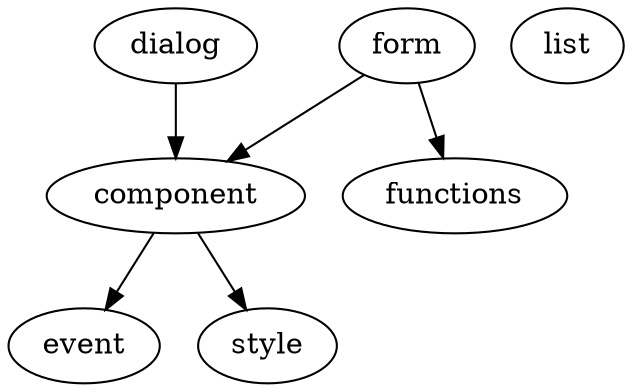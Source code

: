 digraph G {
	component -> event
	component -> style
	form -> component
	form -> functions
	dialog -> component
	list
}
